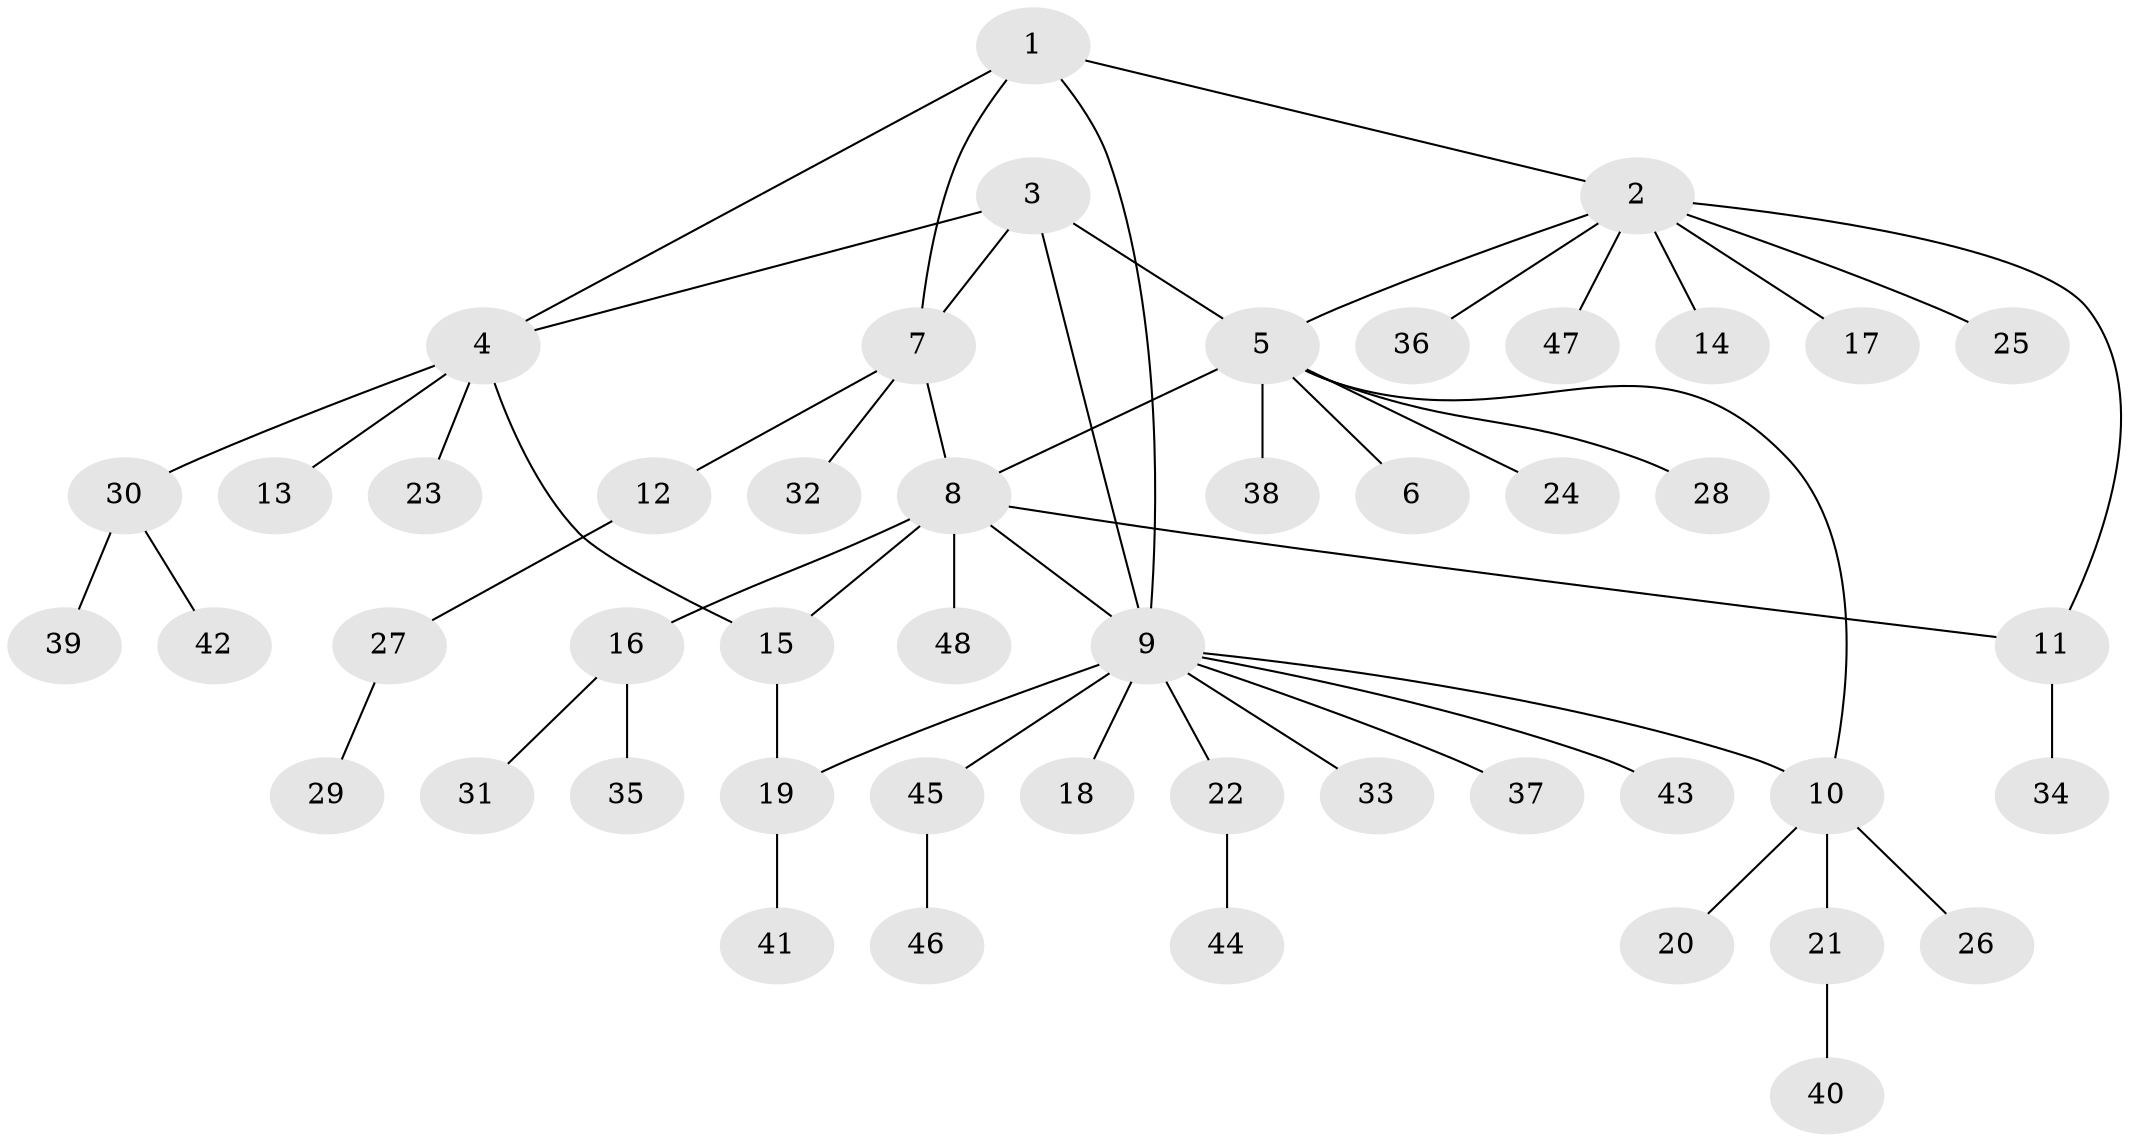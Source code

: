 // Generated by graph-tools (version 1.1) at 2025/15/03/09/25 04:15:46]
// undirected, 48 vertices, 56 edges
graph export_dot {
graph [start="1"]
  node [color=gray90,style=filled];
  1;
  2;
  3;
  4;
  5;
  6;
  7;
  8;
  9;
  10;
  11;
  12;
  13;
  14;
  15;
  16;
  17;
  18;
  19;
  20;
  21;
  22;
  23;
  24;
  25;
  26;
  27;
  28;
  29;
  30;
  31;
  32;
  33;
  34;
  35;
  36;
  37;
  38;
  39;
  40;
  41;
  42;
  43;
  44;
  45;
  46;
  47;
  48;
  1 -- 2;
  1 -- 4;
  1 -- 7;
  1 -- 9;
  2 -- 5;
  2 -- 11;
  2 -- 14;
  2 -- 17;
  2 -- 25;
  2 -- 36;
  2 -- 47;
  3 -- 4;
  3 -- 5;
  3 -- 7;
  3 -- 9;
  4 -- 13;
  4 -- 15;
  4 -- 23;
  4 -- 30;
  5 -- 6;
  5 -- 8;
  5 -- 10;
  5 -- 24;
  5 -- 28;
  5 -- 38;
  7 -- 8;
  7 -- 12;
  7 -- 32;
  8 -- 9;
  8 -- 11;
  8 -- 15;
  8 -- 16;
  8 -- 48;
  9 -- 10;
  9 -- 18;
  9 -- 19;
  9 -- 22;
  9 -- 33;
  9 -- 37;
  9 -- 43;
  9 -- 45;
  10 -- 20;
  10 -- 21;
  10 -- 26;
  11 -- 34;
  12 -- 27;
  15 -- 19;
  16 -- 31;
  16 -- 35;
  19 -- 41;
  21 -- 40;
  22 -- 44;
  27 -- 29;
  30 -- 39;
  30 -- 42;
  45 -- 46;
}
